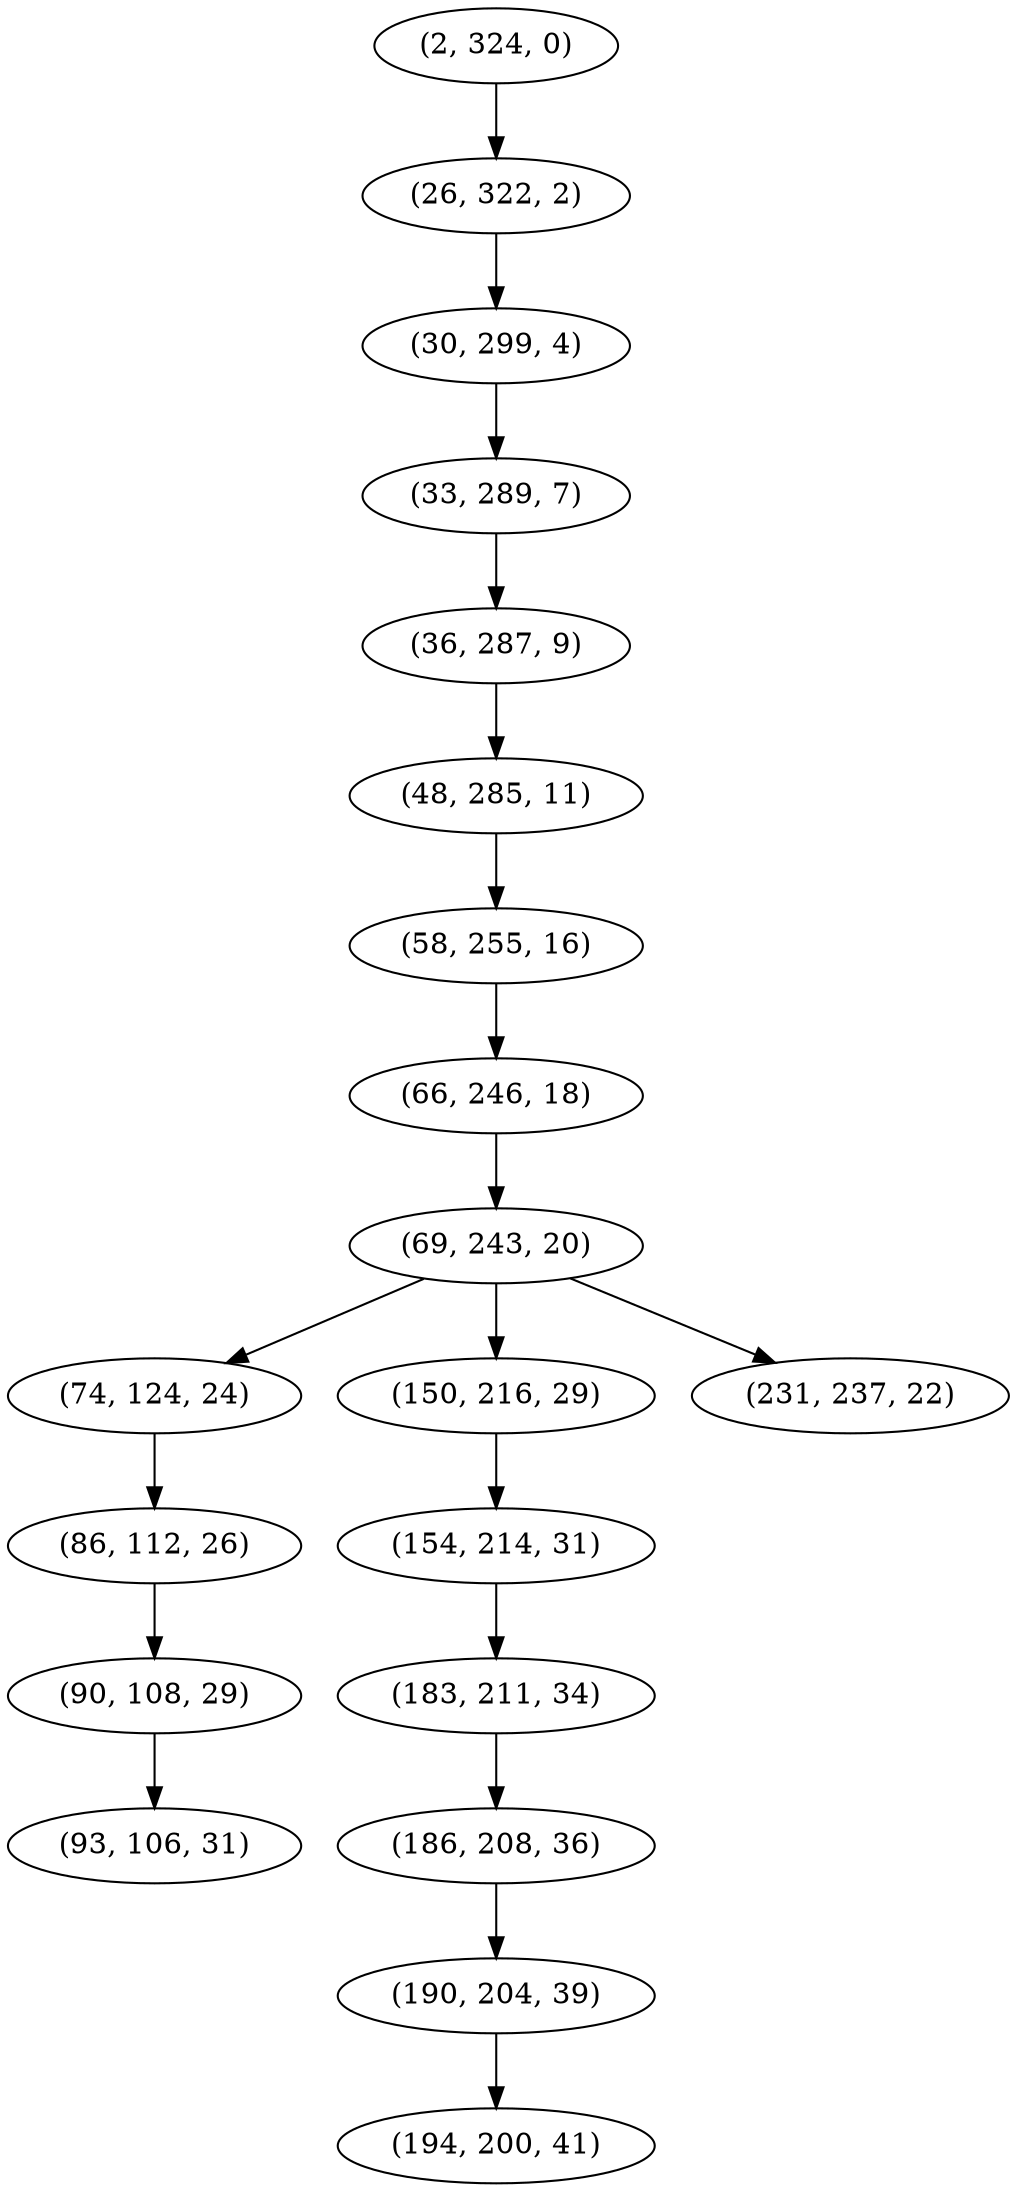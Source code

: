digraph tree {
    "(2, 324, 0)";
    "(26, 322, 2)";
    "(30, 299, 4)";
    "(33, 289, 7)";
    "(36, 287, 9)";
    "(48, 285, 11)";
    "(58, 255, 16)";
    "(66, 246, 18)";
    "(69, 243, 20)";
    "(74, 124, 24)";
    "(86, 112, 26)";
    "(90, 108, 29)";
    "(93, 106, 31)";
    "(150, 216, 29)";
    "(154, 214, 31)";
    "(183, 211, 34)";
    "(186, 208, 36)";
    "(190, 204, 39)";
    "(194, 200, 41)";
    "(231, 237, 22)";
    "(2, 324, 0)" -> "(26, 322, 2)";
    "(26, 322, 2)" -> "(30, 299, 4)";
    "(30, 299, 4)" -> "(33, 289, 7)";
    "(33, 289, 7)" -> "(36, 287, 9)";
    "(36, 287, 9)" -> "(48, 285, 11)";
    "(48, 285, 11)" -> "(58, 255, 16)";
    "(58, 255, 16)" -> "(66, 246, 18)";
    "(66, 246, 18)" -> "(69, 243, 20)";
    "(69, 243, 20)" -> "(74, 124, 24)";
    "(69, 243, 20)" -> "(150, 216, 29)";
    "(69, 243, 20)" -> "(231, 237, 22)";
    "(74, 124, 24)" -> "(86, 112, 26)";
    "(86, 112, 26)" -> "(90, 108, 29)";
    "(90, 108, 29)" -> "(93, 106, 31)";
    "(150, 216, 29)" -> "(154, 214, 31)";
    "(154, 214, 31)" -> "(183, 211, 34)";
    "(183, 211, 34)" -> "(186, 208, 36)";
    "(186, 208, 36)" -> "(190, 204, 39)";
    "(190, 204, 39)" -> "(194, 200, 41)";
}
